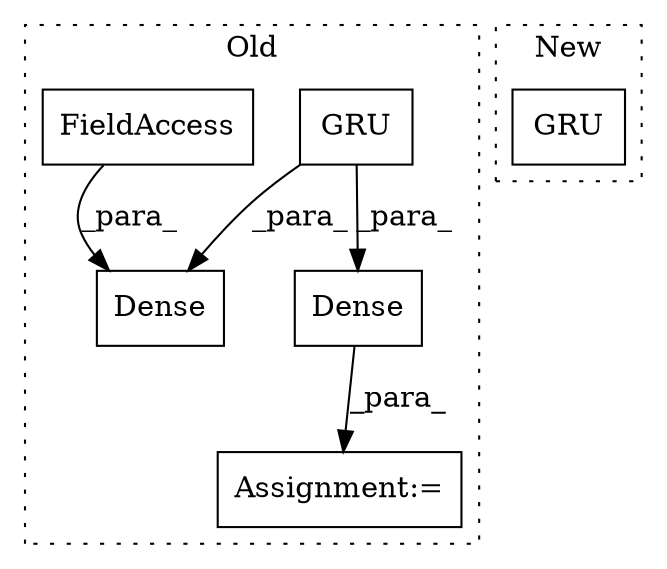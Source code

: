 digraph G {
subgraph cluster0 {
1 [label="Dense" a="32" s="2946,2988" l="6,1" shape="box"];
3 [label="GRU" a="32" s="2663,2719" l="4,1" shape="box"];
4 [label="Dense" a="32" s="2865,2907" l="6,1" shape="box"];
5 [label="FieldAccess" a="22" s="2871" l="25" shape="box"];
6 [label="Assignment:=" a="7" s="2938" l="1" shape="box"];
label = "Old";
style="dotted";
}
subgraph cluster1 {
2 [label="GRU" a="32" s="5105,5119" l="4,1" shape="box"];
label = "New";
style="dotted";
}
1 -> 6 [label="_para_"];
3 -> 1 [label="_para_"];
3 -> 4 [label="_para_"];
5 -> 4 [label="_para_"];
}